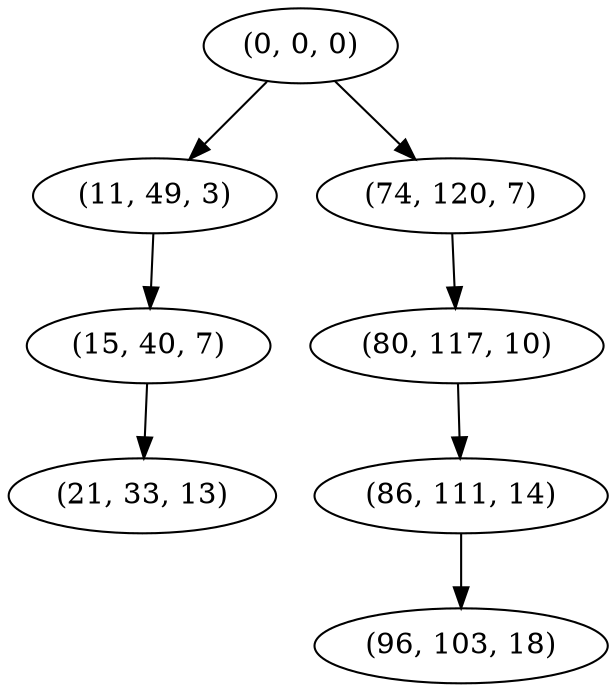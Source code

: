 digraph tree {
    "(0, 0, 0)";
    "(11, 49, 3)";
    "(15, 40, 7)";
    "(21, 33, 13)";
    "(74, 120, 7)";
    "(80, 117, 10)";
    "(86, 111, 14)";
    "(96, 103, 18)";
    "(0, 0, 0)" -> "(11, 49, 3)";
    "(0, 0, 0)" -> "(74, 120, 7)";
    "(11, 49, 3)" -> "(15, 40, 7)";
    "(15, 40, 7)" -> "(21, 33, 13)";
    "(74, 120, 7)" -> "(80, 117, 10)";
    "(80, 117, 10)" -> "(86, 111, 14)";
    "(86, 111, 14)" -> "(96, 103, 18)";
}
